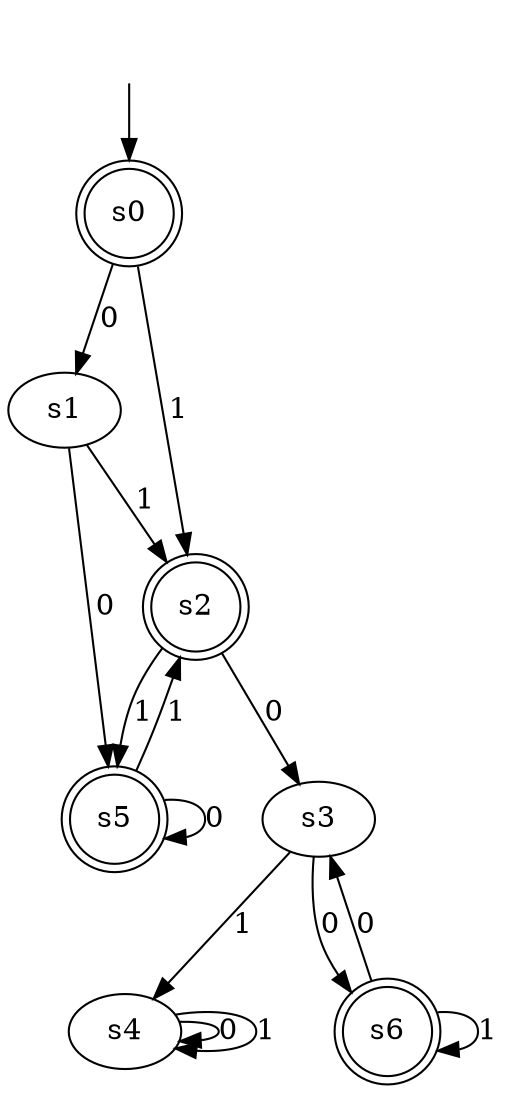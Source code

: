 digraph "LearnedAutomata/learned_tomita3" {
s0 [label=s0, shape=doublecircle];
s1 [label=s1];
s2 [label=s2, shape=doublecircle];
s3 [label=s3];
s4 [label=s4];
s5 [label=s5, shape=doublecircle];
s6 [label=s6, shape=doublecircle];
s0 -> s1  [label=0];
s0 -> s2  [label=1];
s1 -> s5  [label=0];
s1 -> s2  [label=1];
s2 -> s3  [label=0];
s2 -> s5  [label=1];
s3 -> s6  [label=0];
s3 -> s4  [label=1];
s4 -> s4  [label=0];
s4 -> s4  [label=1];
s5 -> s5  [label=0];
s5 -> s2  [label=1];
s6 -> s3  [label=0];
s6 -> s6  [label=1];
__start0 [label="", shape=none];
__start0 -> s0  [label=""];
}
